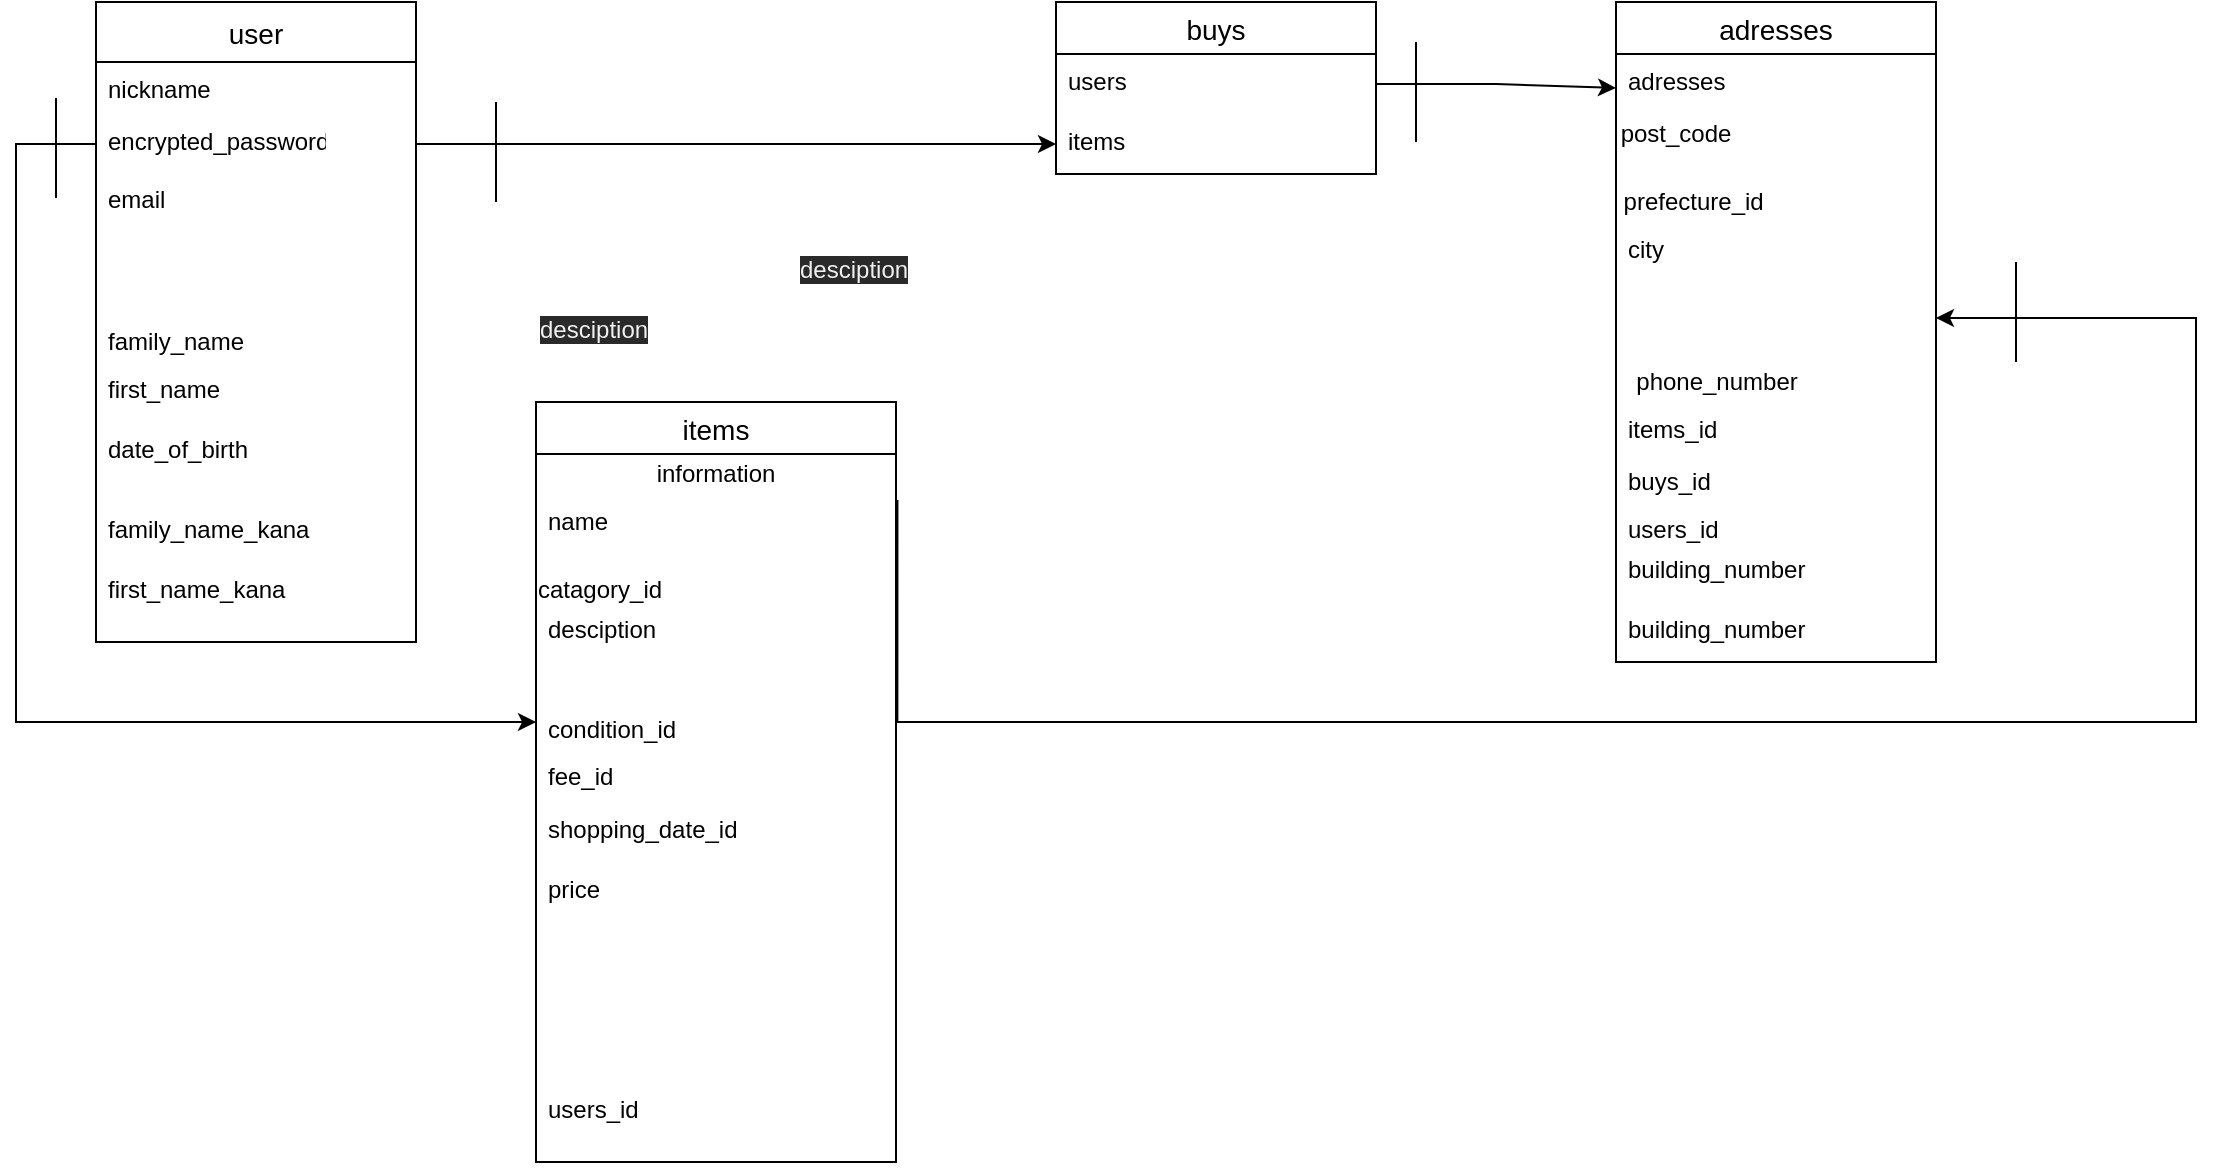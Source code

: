 <mxfile version="13.6.5">
    <diagram id="Xs9mcjdkjIUMlHlnAuPL" name="ページ1">
        <mxGraphModel dx="658" dy="431" grid="1" gridSize="10" guides="1" tooltips="1" connect="1" arrows="1" fold="1" page="1" pageScale="1" pageWidth="1169" pageHeight="827" math="0" shadow="0">
            <root>
                <mxCell id="0"/>
                <mxCell id="1" parent="0"/>
                <mxCell id="19" value="buys" style="swimlane;fontStyle=0;childLayout=stackLayout;horizontal=1;startSize=26;horizontalStack=0;resizeParent=1;resizeParentMax=0;resizeLast=0;collapsible=1;marginBottom=0;align=center;fontSize=14;" parent="1" vertex="1">
                    <mxGeometry x="560" y="40" width="160" height="86" as="geometry"/>
                </mxCell>
                <mxCell id="42" value="users" style="text;strokeColor=none;fillColor=none;spacingLeft=4;spacingRight=4;overflow=hidden;rotatable=0;points=[[0,0.5],[1,0.5]];portConstraint=eastwest;fontSize=12;" parent="19" vertex="1">
                    <mxGeometry y="26" width="160" height="30" as="geometry"/>
                </mxCell>
                <mxCell id="43" value="items&#10;" style="text;strokeColor=none;fillColor=none;spacingLeft=4;spacingRight=4;overflow=hidden;rotatable=0;points=[[0,0.5],[1,0.5]];portConstraint=eastwest;fontSize=12;" parent="19" vertex="1">
                    <mxGeometry y="56" width="160" height="30" as="geometry"/>
                </mxCell>
                <mxCell id="23" value="items" style="swimlane;fontStyle=0;childLayout=stackLayout;horizontal=1;startSize=26;horizontalStack=0;resizeParent=1;resizeParentMax=0;resizeLast=0;collapsible=1;marginBottom=0;align=center;fontSize=14;" parent="1" vertex="1">
                    <mxGeometry x="300" y="240" width="180" height="380" as="geometry"/>
                </mxCell>
                <mxCell id="84" value="information" style="text;html=1;strokeColor=none;fillColor=none;align=center;verticalAlign=middle;whiteSpace=wrap;rounded=0;" vertex="1" parent="23">
                    <mxGeometry y="26" width="180" height="20" as="geometry"/>
                </mxCell>
                <mxCell id="72" value="name" style="text;strokeColor=none;fillColor=none;spacingLeft=4;spacingRight=4;overflow=hidden;rotatable=0;points=[[0,0.5],[1,0.5]];portConstraint=eastwest;fontSize=12;" parent="23" vertex="1">
                    <mxGeometry y="46" width="180" height="294" as="geometry"/>
                </mxCell>
                <mxCell id="41" value="users_id" style="text;strokeColor=none;fillColor=none;spacingLeft=4;spacingRight=4;overflow=hidden;rotatable=0;points=[[0,0.5],[1,0.5]];portConstraint=eastwest;fontSize=12;" parent="23" vertex="1">
                    <mxGeometry y="340" width="180" height="40" as="geometry"/>
                </mxCell>
                <mxCell id="27" value="adresses" style="swimlane;fontStyle=0;childLayout=stackLayout;horizontal=1;startSize=26;horizontalStack=0;resizeParent=1;resizeParentMax=0;resizeLast=0;collapsible=1;marginBottom=0;align=center;fontSize=14;" parent="1" vertex="1">
                    <mxGeometry x="840" y="40" width="160" height="330" as="geometry"/>
                </mxCell>
                <mxCell id="28" value="adresses" style="text;strokeColor=none;fillColor=none;spacingLeft=4;spacingRight=4;overflow=hidden;rotatable=0;points=[[0,0.5],[1,0.5]];portConstraint=eastwest;fontSize=12;" parent="27" vertex="1">
                    <mxGeometry y="26" width="160" height="244" as="geometry"/>
                </mxCell>
                <mxCell id="82" value="building_number" style="text;strokeColor=none;fillColor=none;spacingLeft=4;spacingRight=4;overflow=hidden;rotatable=0;points=[[0,0.5],[1,0.5]];portConstraint=eastwest;fontSize=12;" parent="27" vertex="1">
                    <mxGeometry y="270" width="160" height="30" as="geometry"/>
                </mxCell>
                <mxCell id="83" value="building_number" style="text;strokeColor=none;fillColor=none;spacingLeft=4;spacingRight=4;overflow=hidden;rotatable=0;points=[[0,0.5],[1,0.5]];portConstraint=eastwest;fontSize=12;" parent="27" vertex="1">
                    <mxGeometry y="300" width="160" height="30" as="geometry"/>
                </mxCell>
                <mxCell id="45" style="edgeStyle=none;rounded=0;orthogonalLoop=1;jettySize=auto;html=1;entryX=0;entryY=0.5;entryDx=0;entryDy=0;" parent="1" target="43" edge="1">
                    <mxGeometry relative="1" as="geometry">
                        <mxPoint x="240" y="111" as="sourcePoint"/>
                        <Array as="points">
                            <mxPoint x="270" y="111"/>
                            <mxPoint x="400" y="111"/>
                        </Array>
                    </mxGeometry>
                </mxCell>
                <mxCell id="46" style="edgeStyle=none;rounded=0;orthogonalLoop=1;jettySize=auto;html=1;entryX=0;entryY=0.5;entryDx=0;entryDy=0;" parent="1" target="74" edge="1">
                    <mxGeometry relative="1" as="geometry">
                        <mxPoint x="300" y="310" as="targetPoint"/>
                        <Array as="points">
                            <mxPoint x="40" y="111"/>
                            <mxPoint x="40" y="400"/>
                        </Array>
                        <mxPoint x="80" y="111" as="sourcePoint"/>
                    </mxGeometry>
                </mxCell>
                <mxCell id="47" style="edgeStyle=none;rounded=0;orthogonalLoop=1;jettySize=auto;html=1;exitX=1;exitY=0.5;exitDx=0;exitDy=0;" parent="1" edge="1">
                    <mxGeometry relative="1" as="geometry">
                        <mxPoint x="840" y="83" as="targetPoint"/>
                        <Array as="points">
                            <mxPoint x="780" y="81"/>
                        </Array>
                        <mxPoint x="720" y="81" as="sourcePoint"/>
                    </mxGeometry>
                </mxCell>
                <mxCell id="51" value="" style="endArrow=none;html=1;rounded=0;" parent="1" edge="1">
                    <mxGeometry relative="1" as="geometry">
                        <mxPoint x="740" y="110" as="sourcePoint"/>
                        <mxPoint x="740" y="70" as="targetPoint"/>
                        <Array as="points">
                            <mxPoint x="740" y="60"/>
                        </Array>
                    </mxGeometry>
                </mxCell>
                <mxCell id="52" value="" style="endArrow=none;html=1;rounded=0;" parent="1" edge="1">
                    <mxGeometry relative="1" as="geometry">
                        <mxPoint x="280" y="140" as="sourcePoint"/>
                        <mxPoint x="280" y="100" as="targetPoint"/>
                        <Array as="points">
                            <mxPoint x="280" y="90"/>
                        </Array>
                    </mxGeometry>
                </mxCell>
                <mxCell id="53" value="" style="endArrow=none;html=1;rounded=0;" parent="1" edge="1">
                    <mxGeometry relative="1" as="geometry">
                        <mxPoint x="60" y="138" as="sourcePoint"/>
                        <mxPoint x="60" y="98" as="targetPoint"/>
                        <Array as="points">
                            <mxPoint x="60" y="128"/>
                            <mxPoint x="60" y="108"/>
                            <mxPoint x="60" y="88"/>
                        </Array>
                    </mxGeometry>
                </mxCell>
                <mxCell id="30" value="users_id" style="text;strokeColor=none;fillColor=none;spacingLeft=4;spacingRight=4;overflow=hidden;rotatable=0;points=[[0,0.5],[1,0.5]];portConstraint=eastwest;fontSize=12;" parent="1" vertex="1">
                    <mxGeometry x="840" y="290" width="160" height="30" as="geometry"/>
                </mxCell>
                <mxCell id="29" value="buys_id" style="text;strokeColor=none;fillColor=none;spacingLeft=4;spacingRight=4;overflow=hidden;rotatable=0;points=[[0,0.5],[1,0.5]];portConstraint=eastwest;fontSize=12;" parent="1" vertex="1">
                    <mxGeometry x="840" y="266" width="160" height="30" as="geometry"/>
                </mxCell>
                <mxCell id="54" value="post_code" style="text;html=1;strokeColor=none;fillColor=none;align=center;verticalAlign=middle;whiteSpace=wrap;rounded=0;" parent="1" vertex="1">
                    <mxGeometry x="850" y="96" width="40" height="20" as="geometry"/>
                </mxCell>
                <mxCell id="57" value="&amp;nbsp; &amp;nbsp; &amp;nbsp;prefecture_id" style="text;html=1;align=center;verticalAlign=middle;resizable=0;points=[];autosize=1;" parent="1" vertex="1">
                    <mxGeometry x="820" y="130" width="100" height="20" as="geometry"/>
                </mxCell>
                <mxCell id="59" value="phone_number&lt;br&gt;" style="text;html=1;align=center;verticalAlign=middle;resizable=0;points=[];autosize=1;" parent="1" vertex="1">
                    <mxGeometry x="840" y="220" width="100" height="20" as="geometry"/>
                </mxCell>
                <mxCell id="50" value="" style="endArrow=none;html=1;rounded=0;" parent="1" edge="1">
                    <mxGeometry relative="1" as="geometry">
                        <mxPoint x="1040" y="220" as="sourcePoint"/>
                        <mxPoint x="1040" y="180" as="targetPoint"/>
                        <Array as="points">
                            <mxPoint x="1040" y="200"/>
                            <mxPoint x="1040" y="170"/>
                        </Array>
                    </mxGeometry>
                </mxCell>
                <mxCell id="17" value="email" style="text;strokeColor=none;fillColor=none;spacingLeft=4;spacingRight=4;overflow=hidden;rotatable=0;points=[[0,0.5],[1,0.5]];portConstraint=eastwest;fontSize=12;" parent="1" vertex="1">
                    <mxGeometry x="80" y="125" width="160" height="30" as="geometry"/>
                </mxCell>
                <mxCell id="64" style="edgeStyle=orthogonalEdgeStyle;rounded=0;orthogonalLoop=1;jettySize=auto;html=1;exitX=1.004;exitY=0.01;exitDx=0;exitDy=0;exitPerimeter=0;" parent="1" source="72" target="28" edge="1">
                    <mxGeometry relative="1" as="geometry">
                        <mxPoint x="1090" y="80" as="targetPoint"/>
                        <mxPoint x="550" y="320" as="sourcePoint"/>
                        <Array as="points">
                            <mxPoint x="481" y="400"/>
                            <mxPoint x="1130" y="400"/>
                            <mxPoint x="1130" y="198"/>
                        </Array>
                    </mxGeometry>
                </mxCell>
                <mxCell id="15" value="user" style="swimlane;fontStyle=0;childLayout=stackLayout;horizontal=1;startSize=30;horizontalStack=0;resizeParent=1;resizeParentMax=0;resizeLast=0;collapsible=1;marginBottom=0;align=center;fontSize=14;" parent="1" vertex="1">
                    <mxGeometry x="80" y="40" width="160" height="320" as="geometry"/>
                </mxCell>
                <mxCell id="63" value="nickname" style="text;strokeColor=none;fillColor=none;spacingLeft=4;spacingRight=4;overflow=hidden;rotatable=0;points=[[0,0.5],[1,0.5]];portConstraint=eastwest;fontSize=12;" parent="15" vertex="1">
                    <mxGeometry y="30" width="160" height="290" as="geometry"/>
                </mxCell>
                <mxCell id="65" value="encrypted_password " style="text;strokeColor=none;fillColor=none;spacingLeft=4;spacingRight=4;overflow=hidden;rotatable=0;points=[[0,0.5],[1,0.5]];portConstraint=eastwest;fontSize=12;" parent="1" vertex="1">
                    <mxGeometry x="80" y="96" width="120" height="24" as="geometry"/>
                </mxCell>
                <mxCell id="67" value="family_name" style="text;strokeColor=none;fillColor=none;spacingLeft=4;spacingRight=4;overflow=hidden;rotatable=0;points=[[0,0.5],[1,0.5]];portConstraint=eastwest;fontSize=12;" parent="1" vertex="1">
                    <mxGeometry x="80" y="196" width="120" height="24" as="geometry"/>
                </mxCell>
                <mxCell id="68" value="first_name" style="text;strokeColor=none;fillColor=none;spacingLeft=4;spacingRight=4;overflow=hidden;rotatable=0;points=[[0,0.5],[1,0.5]];portConstraint=eastwest;fontSize=12;" parent="1" vertex="1">
                    <mxGeometry x="80" y="220" width="120" height="24" as="geometry"/>
                </mxCell>
                <mxCell id="69" value="date_of_birth" style="text;strokeColor=none;fillColor=none;spacingLeft=4;spacingRight=4;overflow=hidden;rotatable=0;points=[[0,0.5],[1,0.5]];portConstraint=eastwest;fontSize=12;" parent="1" vertex="1">
                    <mxGeometry x="80" y="250" width="120" height="24" as="geometry"/>
                </mxCell>
                <mxCell id="26" value="price&#10;" style="text;strokeColor=none;fillColor=none;spacingLeft=4;spacingRight=4;overflow=hidden;rotatable=0;points=[[0,0.5],[1,0.5]];portConstraint=eastwest;fontSize=12;" parent="1" vertex="1">
                    <mxGeometry x="300" y="470" width="170" height="34" as="geometry"/>
                </mxCell>
                <mxCell id="24" value="fee_id" style="text;strokeColor=none;fillColor=none;spacingLeft=4;spacingRight=4;overflow=hidden;rotatable=0;points=[[0,0.5],[1,0.5]];portConstraint=eastwest;fontSize=12;" parent="1" vertex="1">
                    <mxGeometry x="300" y="413.5" width="170" height="30" as="geometry"/>
                </mxCell>
                <mxCell id="74" value="condition_id" style="text;strokeColor=none;fillColor=none;spacingLeft=4;spacingRight=4;overflow=hidden;rotatable=0;points=[[0,0.5],[1,0.5]];portConstraint=eastwest;fontSize=12;" parent="1" vertex="1">
                    <mxGeometry x="300" y="390" width="180" height="20" as="geometry"/>
                </mxCell>
                <mxCell id="75" value="shopping_date_id" style="text;strokeColor=none;fillColor=none;spacingLeft=4;spacingRight=4;overflow=hidden;rotatable=0;points=[[0,0.5],[1,0.5]];portConstraint=eastwest;fontSize=12;" parent="1" vertex="1">
                    <mxGeometry x="300" y="440" width="110" height="30" as="geometry"/>
                </mxCell>
                <mxCell id="77" value="family_name_kana" style="text;strokeColor=none;fillColor=none;spacingLeft=4;spacingRight=4;overflow=hidden;rotatable=0;points=[[0,0.5],[1,0.5]];portConstraint=eastwest;fontSize=12;" parent="1" vertex="1">
                    <mxGeometry x="80" y="290" width="140" height="30" as="geometry"/>
                </mxCell>
                <mxCell id="80" value="first_name_kana" style="text;strokeColor=none;fillColor=none;spacingLeft=4;spacingRight=4;overflow=hidden;rotatable=0;points=[[0,0.5],[1,0.5]];portConstraint=eastwest;fontSize=12;" parent="1" vertex="1">
                    <mxGeometry x="80" y="320" width="140" height="30" as="geometry"/>
                </mxCell>
                <mxCell id="73" value="catagory_id&#10;" style="text;strokeColor=none;fillColor=none;spacingLeft=4;spacingRight=4;overflow=hidden;rotatable=0;points=[[0,0.5],[1,0.5]];portConstraint=eastwest;fontSize=12;" parent="1" vertex="1">
                    <mxGeometry x="295" y="320" width="180" height="190" as="geometry"/>
                </mxCell>
                <mxCell id="25" value="desciption" style="text;strokeColor=none;fillColor=none;spacingLeft=4;spacingRight=4;overflow=hidden;rotatable=0;points=[[0,0.5],[1,0.5]];portConstraint=eastwest;fontSize=12;" parent="1" vertex="1">
                    <mxGeometry x="300" y="340" width="180" height="30" as="geometry"/>
                </mxCell>
                <mxCell id="81" value="city" style="text;strokeColor=none;fillColor=none;spacingLeft=4;spacingRight=4;overflow=hidden;rotatable=0;points=[[0,0.5],[1,0.5]];portConstraint=eastwest;fontSize=12;" parent="1" vertex="1">
                    <mxGeometry x="840" y="150" width="40" height="30" as="geometry"/>
                </mxCell>
                <mxCell id="44" value="items_id" style="text;strokeColor=none;fillColor=none;spacingLeft=4;spacingRight=4;overflow=hidden;rotatable=0;points=[[0,0.5],[1,0.5]];portConstraint=eastwest;fontSize=12;" parent="1" vertex="1">
                    <mxGeometry x="840" y="240" width="160" height="30" as="geometry"/>
                </mxCell>
                <mxCell id="85" value="&lt;meta charset=&quot;utf-8&quot;&gt;&lt;span style=&quot;color: rgb(240, 240, 240); font-family: helvetica; font-size: 12px; font-style: normal; font-weight: 400; letter-spacing: normal; text-align: left; text-indent: 0px; text-transform: none; word-spacing: 0px; background-color: rgb(42, 42, 42); display: inline; float: none;&quot;&gt;desciption&lt;/span&gt;" style="text;whiteSpace=wrap;html=1;" vertex="1" parent="1">
                    <mxGeometry x="300" y="190" width="80" height="30" as="geometry"/>
                </mxCell>
                <mxCell id="86" value="&lt;meta charset=&quot;utf-8&quot;&gt;&lt;span style=&quot;color: rgb(240, 240, 240); font-family: helvetica; font-size: 12px; font-style: normal; font-weight: 400; letter-spacing: normal; text-align: left; text-indent: 0px; text-transform: none; word-spacing: 0px; background-color: rgb(42, 42, 42); display: inline; float: none;&quot;&gt;desciption&lt;/span&gt;" style="text;whiteSpace=wrap;html=1;" vertex="1" parent="1">
                    <mxGeometry x="430" y="160" width="80" height="30" as="geometry"/>
                </mxCell>
            </root>
        </mxGraphModel>
    </diagram>
</mxfile>